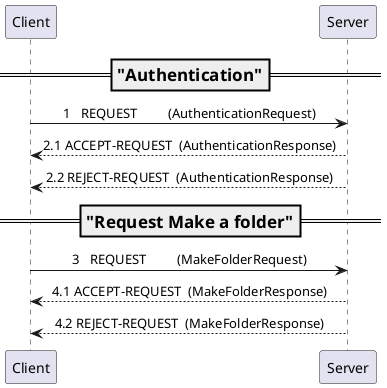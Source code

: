 @startuml
'https://plantuml.com/sequence-diagram
/'
Action : Elementos que representas los eventos a los que responden los agentes para completar las tareas de la ontología.
Predicate : Elementos que representan las respuestas a los eventos para completar las tareas de la ontología.
'/
'autonumber
skinparam defaultFontName consolas
skinparam sequenceMessageAlign center

=== "Authentication" ==
Client ->   Server:  1   REQUEST         (AuthenticationRequest)
Client <--  Server:  2.1 ACCEPT-REQUEST  (AuthenticationResponse)
Client <--  Server:  2.2 REJECT-REQUEST  (AuthenticationResponse)

=== "Request Make a folder" ==
'...5 minutes latter...
Client ->   Server:  3   REQUEST         (MakeFolderRequest)
Client <--  Server:  4.1 ACCEPT-REQUEST  (MakeFolderResponse)
Client <--  Server:  4.2 REJECT-REQUEST  (MakeFolderResponse)

@enduml
